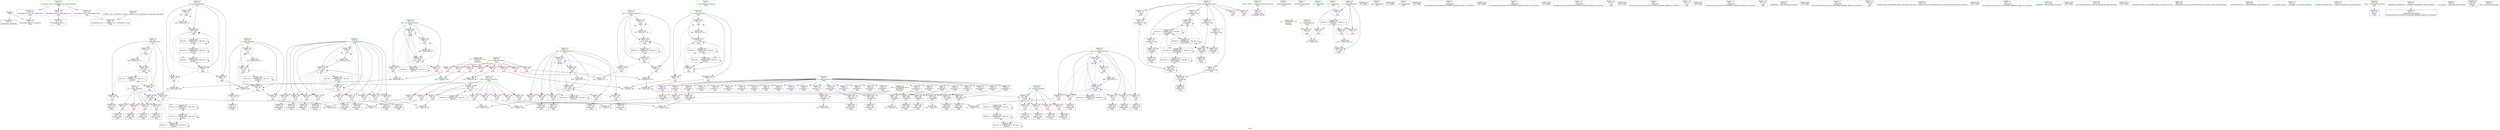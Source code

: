 digraph "SVFG" {
	label="SVFG";

	Node0x56383ea83dd0 [shape=record,color=grey,label="{NodeID: 0\nNullPtr}"];
	Node0x56383ea83dd0 -> Node0x56383ea8ac10[style=solid];
	Node0x56383ea83dd0 -> Node0x56383eab63c0[style=solid];
	Node0x56383eab53f0 [shape=record,color=red,label="{NodeID: 194\n335\<--83\n\<--sj\nmain\n}"];
	Node0x56383eab53f0 -> Node0x56383eab4480[style=solid];
	Node0x56383ea8b130 [shape=record,color=purple,label="{NodeID: 111\n350\<--8\narrayidx135\<--s\nmain\n}"];
	Node0x56383ea8b130 -> Node0x56383eab60f0[style=solid];
	Node0x56383ea896f0 [shape=record,color=green,label="{NodeID: 28\n61\<--62\nNN\<--NN_field_insensitive\nmain\n}"];
	Node0x56383ea896f0 -> Node0x56383eab8640[style=solid];
	Node0x56383ea896f0 -> Node0x56383eab8710[style=solid];
	Node0x56383ea896f0 -> Node0x56383eab87e0[style=solid];
	Node0x56383ea896f0 -> Node0x56383eab88b0[style=solid];
	Node0x56383ea896f0 -> Node0x56383eab8980[style=solid];
	Node0x56383ea896f0 -> Node0x56383eab8a50[style=solid];
	Node0x56383ea896f0 -> Node0x56383eab8b20[style=solid];
	Node0x56383ea896f0 -> Node0x56383eab8bf0[style=solid];
	Node0x56383ea896f0 -> Node0x56383eab6660[style=solid];
	Node0x56383eabc670 [shape=record,color=yellow,style=double,label="{NodeID: 388\n8V_1 = ENCHI(MR_8V_0)\npts\{60 \}\nFun[main]}"];
	Node0x56383eabc670 -> Node0x56383eab7fc0[style=dashed];
	Node0x56383eabc670 -> Node0x56383eab8090[style=dashed];
	Node0x56383eabc670 -> Node0x56383eab8160[style=dashed];
	Node0x56383eabc670 -> Node0x56383eab8230[style=dashed];
	Node0x56383eabc670 -> Node0x56383eab8300[style=dashed];
	Node0x56383eabc670 -> Node0x56383eab83d0[style=dashed];
	Node0x56383eabc670 -> Node0x56383eab84a0[style=dashed];
	Node0x56383eabc670 -> Node0x56383eab8570[style=dashed];
	Node0x56383eac3530 [shape=record,color=grey,label="{NodeID: 305\n226 = cmp(225, 91, )\n}"];
	Node0x56383eab6b40 [shape=record,color=blue,label="{NodeID: 222\n69\<--86\nj21\<--\nmain\n}"];
	Node0x56383eab6b40 -> Node0x56383eab99c0[style=dashed];
	Node0x56383eab6b40 -> Node0x56383eab9a90[style=dashed];
	Node0x56383eab6b40 -> Node0x56383eab9b60[style=dashed];
	Node0x56383eab6b40 -> Node0x56383eab9c30[style=dashed];
	Node0x56383eab6b40 -> Node0x56383eab9d00[style=dashed];
	Node0x56383eab6b40 -> Node0x56383eab9dd0[style=dashed];
	Node0x56383eab6b40 -> Node0x56383eab6b40[style=dashed];
	Node0x56383eab6b40 -> Node0x56383eab6ce0[style=dashed];
	Node0x56383eab6b40 -> Node0x56383ead1e80[style=dashed];
	Node0x56383eab8570 [shape=record,color=red,label="{NodeID: 139\n307\<--59\n\<--N\nmain\n}"];
	Node0x56383eab8570 -> Node0x56383eac2030[style=solid];
	Node0x56383eab3390 [shape=record,color=black,label="{NodeID: 56\n181\<--180\nidxprom35\<--\nmain\n}"];
	Node0x56383ead2d80 [shape=record,color=black,label="{NodeID: 333\nMR_24V_2 = PHI(MR_24V_4, MR_24V_1, )\npts\{76 \}\n}"];
	Node0x56383ead2d80 -> Node0x56383eab71c0[style=dashed];
	Node0x56383ead2d80 -> Node0x56383ead2d80[style=dashed];
	Node0x56383eab9c30 [shape=record,color=red,label="{NodeID: 167\n183\<--69\n\<--j21\nmain\n}"];
	Node0x56383eab9c30 -> Node0x56383eab3420[style=solid];
	Node0x56383eab4890 [shape=record,color=black,label="{NodeID: 84\n352\<--351\nidxprom136\<--\nmain\n}"];
	Node0x56383ea83cf0 [shape=record,color=green,label="{NodeID: 1\n7\<--1\n__dso_handle\<--dummyObj\nGlob }"];
	Node0x56383eab54c0 [shape=record,color=red,label="{NodeID: 195\n348\<--83\n\<--sj\nmain\n}"];
	Node0x56383eab54c0 -> Node0x56383eab47c0[style=solid];
	Node0x56383ea8b200 [shape=record,color=purple,label="{NodeID: 112\n147\<--10\n\<--flag\nmain\n}"];
	Node0x56383ea897c0 [shape=record,color=green,label="{NodeID: 29\n63\<--64\ni\<--i_field_insensitive\nmain\n}"];
	Node0x56383ea897c0 -> Node0x56383eab8cc0[style=solid];
	Node0x56383ea897c0 -> Node0x56383eab8d90[style=solid];
	Node0x56383ea897c0 -> Node0x56383eab8e60[style=solid];
	Node0x56383ea897c0 -> Node0x56383eab6730[style=solid];
	Node0x56383ea897c0 -> Node0x56383eab69a0[style=solid];
	Node0x56383eac36b0 [shape=record,color=grey,label="{NodeID: 306\n217 = cmp(215, 216, )\n}"];
	Node0x56383eab6c10 [shape=record,color=blue,label="{NodeID: 223\n201\<--203\narrayidx48\<--\nmain\n}"];
	Node0x56383eab6c10 -> Node0x56383eab5800[style=dashed];
	Node0x56383eab6c10 -> Node0x56383eab6c10[style=dashed];
	Node0x56383eab6c10 -> Node0x56383ead4680[style=dashed];
	Node0x56383eab6c10 -> Node0x56383eae0d80[style=dashed];
	Node0x56383eab8640 [shape=record,color=red,label="{NodeID: 140\n105\<--61\n\<--NN\nmain\n}"];
	Node0x56383eab8640 -> Node0x56383eac3e30[style=solid];
	Node0x56383eab3420 [shape=record,color=black,label="{NodeID: 57\n184\<--183\nidxprom37\<--\nmain\n}"];
	Node0x56383ead3280 [shape=record,color=black,label="{NodeID: 334\nMR_26V_2 = PHI(MR_26V_4, MR_26V_1, )\npts\{78 \}\n}"];
	Node0x56383ead3280 -> Node0x56383ead3280[style=dashed];
	Node0x56383ead3280 -> Node0x56383eae1c80[style=dashed];
	Node0x56383eab9d00 [shape=record,color=red,label="{NodeID: 168\n196\<--69\n\<--j21\nmain\n}"];
	Node0x56383eab9d00 -> Node0x56383eab3660[style=solid];
	Node0x56383eab4960 [shape=record,color=purple,label="{NodeID: 85\n34\<--4\n\<--_ZStL8__ioinit\n__cxx_global_var_init\n}"];
	Node0x56383ea88430 [shape=record,color=green,label="{NodeID: 2\n13\<--1\n_ZSt3cin\<--dummyObj\nGlob }"];
	Node0x56383eab5590 [shape=record,color=red,label="{NodeID: 196\n166\<--165\n\<--arrayidx28\nmain\n}"];
	Node0x56383eab5590 -> Node0x56383eac45b0[style=solid];
	Node0x56383ea8b2d0 [shape=record,color=purple,label="{NodeID: 113\n188\<--10\narrayidx40\<--flag\nmain\n}"];
	Node0x56383ea8b2d0 -> Node0x56383eab5800[style=solid];
	Node0x56383ea89e40 [shape=record,color=green,label="{NodeID: 30\n65\<--66\nj\<--j_field_insensitive\nmain\n}"];
	Node0x56383ea89e40 -> Node0x56383eab8f30[style=solid];
	Node0x56383ea89e40 -> Node0x56383eab9000[style=solid];
	Node0x56383ea89e40 -> Node0x56383eab90d0[style=solid];
	Node0x56383ea89e40 -> Node0x56383eab6800[style=solid];
	Node0x56383ea89e40 -> Node0x56383eab68d0[style=solid];
	Node0x56383eac3830 [shape=record,color=grey,label="{NodeID: 307\n145 = cmp(143, 144, )\n}"];
	Node0x56383eab6ce0 [shape=record,color=blue,label="{NodeID: 224\n69\<--208\nj21\<--inc51\nmain\n}"];
	Node0x56383eab6ce0 -> Node0x56383eab99c0[style=dashed];
	Node0x56383eab6ce0 -> Node0x56383eab9a90[style=dashed];
	Node0x56383eab6ce0 -> Node0x56383eab9b60[style=dashed];
	Node0x56383eab6ce0 -> Node0x56383eab9c30[style=dashed];
	Node0x56383eab6ce0 -> Node0x56383eab9d00[style=dashed];
	Node0x56383eab6ce0 -> Node0x56383eab9dd0[style=dashed];
	Node0x56383eab6ce0 -> Node0x56383eab6b40[style=dashed];
	Node0x56383eab6ce0 -> Node0x56383eab6ce0[style=dashed];
	Node0x56383eab6ce0 -> Node0x56383ead1e80[style=dashed];
	Node0x56383eab8710 [shape=record,color=red,label="{NodeID: 141\n111\<--61\n\<--NN\nmain\n}"];
	Node0x56383eab8710 -> Node0x56383eac4130[style=solid];
	Node0x56383eab34b0 [shape=record,color=black,label="{NodeID: 58\n187\<--186\nidxprom39\<--\nmain\n}"];
	Node0x56383ead3780 [shape=record,color=black,label="{NodeID: 335\nMR_28V_2 = PHI(MR_28V_4, MR_28V_1, )\npts\{80 \}\n}"];
	Node0x56383ead3780 -> Node0x56383ead3780[style=dashed];
	Node0x56383ead3780 -> Node0x56383eae2180[style=dashed];
	Node0x56383eab9dd0 [shape=record,color=red,label="{NodeID: 169\n207\<--69\n\<--j21\nmain\n}"];
	Node0x56383eab9dd0 -> Node0x56383eac2630[style=solid];
	Node0x56383eab4a30 [shape=record,color=purple,label="{NodeID: 86\n116\<--8\narrayidx\<--s\nmain\n}"];
	Node0x56383ea889e0 [shape=record,color=green,label="{NodeID: 3\n14\<--1\n_ZSt4cout\<--dummyObj\nGlob }"];
	Node0x56383eab5660 [shape=record,color=red,label="{NodeID: 197\n175\<--174\n\<--arrayidx33\nmain\n}"];
	Node0x56383eab5660 -> Node0x56383eac4730[style=solid];
	Node0x56383ea8b3a0 [shape=record,color=purple,label="{NodeID: 114\n201\<--10\narrayidx48\<--flag\nmain\n}"];
	Node0x56383ea8b3a0 -> Node0x56383eab6c10[style=solid];
	Node0x56383ea89f10 [shape=record,color=green,label="{NodeID: 31\n67\<--68\ni17\<--i17_field_insensitive\nmain\n}"];
	Node0x56383ea89f10 -> Node0x56383eab91a0[style=solid];
	Node0x56383ea89f10 -> Node0x56383eab9270[style=solid];
	Node0x56383ea89f10 -> Node0x56383eab9340[style=solid];
	Node0x56383ea89f10 -> Node0x56383eab9410[style=solid];
	Node0x56383ea89f10 -> Node0x56383eab94e0[style=solid];
	Node0x56383ea89f10 -> Node0x56383eab95b0[style=solid];
	Node0x56383ea89f10 -> Node0x56383eab9680[style=solid];
	Node0x56383ea89f10 -> Node0x56383eab9750[style=solid];
	Node0x56383ea89f10 -> Node0x56383eab9820[style=solid];
	Node0x56383ea89f10 -> Node0x56383eab98f0[style=solid];
	Node0x56383ea89f10 -> Node0x56383eab6a70[style=solid];
	Node0x56383ea89f10 -> Node0x56383eab7020[style=solid];
	Node0x56383eac39b0 [shape=record,color=grey,label="{NodeID: 308\n298 = cmp(296, 297, )\n}"];
	Node0x56383eab6db0 [shape=record,color=blue,label="{NodeID: 225\n71\<--86\nj53\<--\nmain\n}"];
	Node0x56383eab6db0 -> Node0x56383eab9ea0[style=dashed];
	Node0x56383eab6db0 -> Node0x56383eab9f70[style=dashed];
	Node0x56383eab6db0 -> Node0x56383eaba040[style=dashed];
	Node0x56383eab6db0 -> Node0x56383eaba110[style=dashed];
	Node0x56383eab6db0 -> Node0x56383eaba1e0[style=dashed];
	Node0x56383eab6db0 -> Node0x56383eaba2b0[style=dashed];
	Node0x56383eab6db0 -> Node0x56383eab6db0[style=dashed];
	Node0x56383eab6db0 -> Node0x56383eab6f50[style=dashed];
	Node0x56383eab6db0 -> Node0x56383ead2380[style=dashed];
	Node0x56383eab87e0 [shape=record,color=red,label="{NodeID: 142\n144\<--61\n\<--NN\nmain\n}"];
	Node0x56383eab87e0 -> Node0x56383eac3830[style=solid];
	Node0x56383eab3540 [shape=record,color=black,label="{NodeID: 59\n190\<--189\ntobool\<--\nmain\n}"];
	Node0x56383ead3c80 [shape=record,color=black,label="{NodeID: 336\nMR_30V_2 = PHI(MR_30V_4, MR_30V_1, )\npts\{82 \}\n}"];
	Node0x56383ead3c80 -> Node0x56383ead3c80[style=dashed];
	Node0x56383ead3c80 -> Node0x56383eae2680[style=dashed];
	Node0x56383eab9ea0 [shape=record,color=red,label="{NodeID: 170\n215\<--71\n\<--j53\nmain\n}"];
	Node0x56383eab9ea0 -> Node0x56383eac36b0[style=solid];
	Node0x56383eab4b00 [shape=record,color=purple,label="{NodeID: 87\n119\<--8\narrayidx9\<--s\nmain\n}"];
	Node0x56383ea88740 [shape=record,color=green,label="{NodeID: 4\n15\<--1\n.str\<--dummyObj\nGlob }"];
	Node0x56383eab5730 [shape=record,color=red,label="{NodeID: 198\n186\<--185\n\<--arrayidx38\nmain\n}"];
	Node0x56383eab5730 -> Node0x56383eab34b0[style=solid];
	Node0x56383eab7270 [shape=record,color=purple,label="{NodeID: 115\n211\<--10\n\<--flag\nmain\n}"];
	Node0x56383ea89fe0 [shape=record,color=green,label="{NodeID: 32\n69\<--70\nj21\<--j21_field_insensitive\nmain\n}"];
	Node0x56383ea89fe0 -> Node0x56383eab99c0[style=solid];
	Node0x56383ea89fe0 -> Node0x56383eab9a90[style=solid];
	Node0x56383ea89fe0 -> Node0x56383eab9b60[style=solid];
	Node0x56383ea89fe0 -> Node0x56383eab9c30[style=solid];
	Node0x56383ea89fe0 -> Node0x56383eab9d00[style=solid];
	Node0x56383ea89fe0 -> Node0x56383eab9dd0[style=solid];
	Node0x56383ea89fe0 -> Node0x56383eab6b40[style=solid];
	Node0x56383ea89fe0 -> Node0x56383eab6ce0[style=solid];
	Node0x56383eac3b30 [shape=record,color=grey,label="{NodeID: 309\n236 = cmp(234, 235, )\n}"];
	Node0x56383eab6e80 [shape=record,color=blue,label="{NodeID: 226\n260\<--203\narrayidx84\<--\nmain\n}"];
	Node0x56383eab6e80 -> Node0x56383eae0d80[style=dashed];
	Node0x56383eab88b0 [shape=record,color=red,label="{NodeID: 143\n157\<--61\n\<--NN\nmain\n}"];
	Node0x56383eab88b0 -> Node0x56383eac4a30[style=solid];
	Node0x56383eab35d0 [shape=record,color=black,label="{NodeID: 60\n194\<--193\nidxprom43\<--\nmain\n}"];
	Node0x56383ead4180 [shape=record,color=black,label="{NodeID: 337\nMR_32V_2 = PHI(MR_32V_4, MR_32V_1, )\npts\{84 \}\n}"];
	Node0x56383ead4180 -> Node0x56383ead4180[style=dashed];
	Node0x56383ead4180 -> Node0x56383eae2b80[style=dashed];
	Node0x56383eab9f70 [shape=record,color=red,label="{NodeID: 171\n219\<--71\n\<--j53\nmain\n}"];
	Node0x56383eab9f70 -> Node0x56383eab3780[style=solid];
	Node0x56383eab4bd0 [shape=record,color=purple,label="{NodeID: 88\n162\<--8\narrayidx26\<--s\nmain\n}"];
	Node0x56383ea887d0 [shape=record,color=green,label="{NodeID: 5\n17\<--1\n.str.1\<--dummyObj\nGlob }"];
	Node0x56383eab5800 [shape=record,color=red,label="{NodeID: 199\n189\<--188\n\<--arrayidx40\nmain\n}"];
	Node0x56383eab5800 -> Node0x56383eab3540[style=solid];
	Node0x56383eab7300 [shape=record,color=purple,label="{NodeID: 116\n247\<--10\narrayidx75\<--flag\nmain\n}"];
	Node0x56383eab7300 -> Node0x56383eab5c10[style=solid];
	Node0x56383ea8a0b0 [shape=record,color=green,label="{NodeID: 33\n71\<--72\nj53\<--j53_field_insensitive\nmain\n}"];
	Node0x56383ea8a0b0 -> Node0x56383eab9ea0[style=solid];
	Node0x56383ea8a0b0 -> Node0x56383eab9f70[style=solid];
	Node0x56383ea8a0b0 -> Node0x56383eaba040[style=solid];
	Node0x56383ea8a0b0 -> Node0x56383eaba110[style=solid];
	Node0x56383ea8a0b0 -> Node0x56383eaba1e0[style=solid];
	Node0x56383ea8a0b0 -> Node0x56383eaba2b0[style=solid];
	Node0x56383ea8a0b0 -> Node0x56383eab6db0[style=solid];
	Node0x56383ea8a0b0 -> Node0x56383eab6f50[style=solid];
	Node0x56383eac3cb0 [shape=record,color=grey,label="{NodeID: 310\n95 = cmp(93, 94, )\n}"];
	Node0x56383eab6f50 [shape=record,color=blue,label="{NodeID: 227\n71\<--266\nj53\<--inc88\nmain\n}"];
	Node0x56383eab6f50 -> Node0x56383eab9ea0[style=dashed];
	Node0x56383eab6f50 -> Node0x56383eab9f70[style=dashed];
	Node0x56383eab6f50 -> Node0x56383eaba040[style=dashed];
	Node0x56383eab6f50 -> Node0x56383eaba110[style=dashed];
	Node0x56383eab6f50 -> Node0x56383eaba1e0[style=dashed];
	Node0x56383eab6f50 -> Node0x56383eaba2b0[style=dashed];
	Node0x56383eab6f50 -> Node0x56383eab6db0[style=dashed];
	Node0x56383eab6f50 -> Node0x56383eab6f50[style=dashed];
	Node0x56383eab6f50 -> Node0x56383ead2380[style=dashed];
	Node0x56383eab8980 [shape=record,color=red,label="{NodeID: 144\n176\<--61\n\<--NN\nmain\n}"];
	Node0x56383eab8980 -> Node0x56383eac4730[style=solid];
	Node0x56383eab3660 [shape=record,color=black,label="{NodeID: 61\n197\<--196\nidxprom45\<--\nmain\n}"];
	Node0x56383eafb510 [shape=record,color=black,label="{NodeID: 421\n87 = PHI()\n}"];
	Node0x56383ead4680 [shape=record,color=black,label="{NodeID: 338\nMR_36V_2 = PHI(MR_36V_9, MR_36V_1, )\npts\{120000 \}\n}"];
	Node0x56383ead4680 -> Node0x56383eab5800[style=dashed];
	Node0x56383ead4680 -> Node0x56383eab6c10[style=dashed];
	Node0x56383ead4680 -> Node0x56383ead4680[style=dashed];
	Node0x56383ead4680 -> Node0x56383eae0d80[style=dashed];
	Node0x56383ead4680 -> Node0x56383eabb490[style=dashed];
	Node0x56383eaba040 [shape=record,color=red,label="{NodeID: 172\n228\<--71\n\<--j53\nmain\n}"];
	Node0x56383eaba040 -> Node0x56383eab3920[style=solid];
	Node0x56383eab4ca0 [shape=record,color=purple,label="{NodeID: 89\n165\<--8\narrayidx28\<--s\nmain\n}"];
	Node0x56383eab4ca0 -> Node0x56383eab5590[style=solid];
	Node0x56383ea88860 [shape=record,color=green,label="{NodeID: 6\n19\<--1\n.str.2\<--dummyObj\nGlob }"];
	Node0x56383eab58d0 [shape=record,color=red,label="{NodeID: 200\n199\<--198\n\<--arrayidx46\nmain\n}"];
	Node0x56383eab58d0 -> Node0x56383eab36f0[style=solid];
	Node0x56383eab7390 [shape=record,color=purple,label="{NodeID: 117\n260\<--10\narrayidx84\<--flag\nmain\n}"];
	Node0x56383eab7390 -> Node0x56383eab6e80[style=solid];
	Node0x56383ea8a180 [shape=record,color=green,label="{NodeID: 34\n73\<--74\ni93\<--i93_field_insensitive\nmain\n}"];
	Node0x56383ea8a180 -> Node0x56383eaba380[style=solid];
	Node0x56383ea8a180 -> Node0x56383eaba450[style=solid];
	Node0x56383ea8a180 -> Node0x56383eaba520[style=solid];
	Node0x56383ea8a180 -> Node0x56383eab70f0[style=solid];
	Node0x56383ea8a180 -> Node0x56383eabf760[style=solid];
	Node0x56383eac3e30 [shape=record,color=grey,label="{NodeID: 311\n106 = cmp(104, 105, )\n}"];
	Node0x56383eab7020 [shape=record,color=blue,label="{NodeID: 228\n67\<--271\ni17\<--inc91\nmain\n}"];
	Node0x56383eab7020 -> Node0x56383eab91a0[style=dashed];
	Node0x56383eab7020 -> Node0x56383eab9270[style=dashed];
	Node0x56383eab7020 -> Node0x56383eab9340[style=dashed];
	Node0x56383eab7020 -> Node0x56383eab9410[style=dashed];
	Node0x56383eab7020 -> Node0x56383eab94e0[style=dashed];
	Node0x56383eab7020 -> Node0x56383eab95b0[style=dashed];
	Node0x56383eab7020 -> Node0x56383eab9680[style=dashed];
	Node0x56383eab7020 -> Node0x56383eab9750[style=dashed];
	Node0x56383eab7020 -> Node0x56383eab9820[style=dashed];
	Node0x56383eab7020 -> Node0x56383eab98f0[style=dashed];
	Node0x56383eab7020 -> Node0x56383eab7020[style=dashed];
	Node0x56383eab7020 -> Node0x56383ead1980[style=dashed];
	Node0x56383eab8a50 [shape=record,color=red,label="{NodeID: 145\n216\<--61\n\<--NN\nmain\n}"];
	Node0x56383eab8a50 -> Node0x56383eac36b0[style=solid];
	Node0x56383eab36f0 [shape=record,color=black,label="{NodeID: 62\n200\<--199\nidxprom47\<--\nmain\n}"];
	Node0x56383eafc670 [shape=record,color=black,label="{NodeID: 422\n97 = PHI()\n}"];
	Node0x56383eaba110 [shape=record,color=red,label="{NodeID: 173\n239\<--71\n\<--j53\nmain\n}"];
	Node0x56383eaba110 -> Node0x56383eab3ac0[style=solid];
	Node0x56383eab4d70 [shape=record,color=purple,label="{NodeID: 90\n171\<--8\narrayidx31\<--s\nmain\n}"];
	Node0x56383ea888f0 [shape=record,color=green,label="{NodeID: 7\n21\<--1\n.str.3\<--dummyObj\nGlob }"];
	Node0x56383eab59a0 [shape=record,color=red,label="{NodeID: 201\n225\<--224\n\<--arrayidx60\nmain\n}"];
	Node0x56383eab59a0 -> Node0x56383eac3530[style=solid];
	Node0x56383eab7460 [shape=record,color=purple,label="{NodeID: 118\n286\<--10\n\<--flag\nmain\n}"];
	Node0x56383ea8a250 [shape=record,color=green,label="{NodeID: 35\n75\<--76\nj97\<--j97_field_insensitive\nmain\n}"];
	Node0x56383ea8a250 -> Node0x56383eaba5f0[style=solid];
	Node0x56383ea8a250 -> Node0x56383eaba6c0[style=solid];
	Node0x56383ea8a250 -> Node0x56383eaba790[style=solid];
	Node0x56383ea8a250 -> Node0x56383eab71c0[style=solid];
	Node0x56383ea8a250 -> Node0x56383eabf690[style=solid];
	Node0x56383eac3fb0 [shape=record,color=grey,label="{NodeID: 312\n319 = cmp(318, 91, )\n}"];
	Node0x56383eab70f0 [shape=record,color=blue,label="{NodeID: 229\n73\<--86\ni93\<--\nmain\n}"];
	Node0x56383eab70f0 -> Node0x56383eaba380[style=dashed];
	Node0x56383eab70f0 -> Node0x56383eaba450[style=dashed];
	Node0x56383eab70f0 -> Node0x56383eaba520[style=dashed];
	Node0x56383eab70f0 -> Node0x56383eabf760[style=dashed];
	Node0x56383eab70f0 -> Node0x56383ead2880[style=dashed];
	Node0x56383eab8b20 [shape=record,color=red,label="{NodeID: 146\n235\<--61\n\<--NN\nmain\n}"];
	Node0x56383eab8b20 -> Node0x56383eac3b30[style=solid];
	Node0x56383eab3780 [shape=record,color=black,label="{NodeID: 63\n220\<--219\nidxprom57\<--\nmain\n}"];
	Node0x56383eafc770 [shape=record,color=black,label="{NodeID: 423\n35 = PHI()\n}"];
	Node0x56383eaba1e0 [shape=record,color=red,label="{NodeID: 174\n252\<--71\n\<--j53\nmain\n}"];
	Node0x56383eaba1e0 -> Node0x56383eab3e00[style=solid];
	Node0x56383eab4e40 [shape=record,color=purple,label="{NodeID: 91\n174\<--8\narrayidx33\<--s\nmain\n}"];
	Node0x56383eab4e40 -> Node0x56383eab5660[style=solid];
	Node0x56383ea87b60 [shape=record,color=green,label="{NodeID: 8\n24\<--1\n\<--dummyObj\nCan only get source location for instruction, argument, global var or function.}"];
	Node0x56383eab5a70 [shape=record,color=red,label="{NodeID: 202\n234\<--233\n\<--arrayidx66\nmain\n}"];
	Node0x56383eab5a70 -> Node0x56383eac3b30[style=solid];
	Node0x56383eab7530 [shape=record,color=purple,label="{NodeID: 119\n340\<--10\narrayidx128\<--flag\nmain\n}"];
	Node0x56383eab7530 -> Node0x56383eab6020[style=solid];
	Node0x56383ea8a320 [shape=record,color=green,label="{NodeID: 36\n77\<--78\nii\<--ii_field_insensitive\nmain\n}"];
	Node0x56383ea8a320 -> Node0x56383eaba860[style=solid];
	Node0x56383ea8a320 -> Node0x56383eaba930[style=solid];
	Node0x56383ea8a320 -> Node0x56383eabaa00[style=solid];
	Node0x56383ea8a320 -> Node0x56383eabf0e0[style=solid];
	Node0x56383ea8a320 -> Node0x56383eabf5c0[style=solid];
	Node0x56383eac4130 [shape=record,color=grey,label="{NodeID: 313\n112 = cmp(110, 111, )\n}"];
	Node0x56383eab71c0 [shape=record,color=blue,label="{NodeID: 230\n75\<--86\nj97\<--\nmain\n}"];
	Node0x56383eab71c0 -> Node0x56383eaba5f0[style=dashed];
	Node0x56383eab71c0 -> Node0x56383eaba6c0[style=dashed];
	Node0x56383eab71c0 -> Node0x56383eaba790[style=dashed];
	Node0x56383eab71c0 -> Node0x56383eab71c0[style=dashed];
	Node0x56383eab71c0 -> Node0x56383eabf690[style=dashed];
	Node0x56383eab71c0 -> Node0x56383ead2d80[style=dashed];
	Node0x56383eab8bf0 [shape=record,color=red,label="{NodeID: 147\n328\<--61\n\<--NN\nmain\n}"];
	Node0x56383eab8bf0 -> Node0x56383eac42b0[style=solid];
	Node0x56383eab3850 [shape=record,color=black,label="{NodeID: 64\n223\<--222\nidxprom59\<--\nmain\n}"];
	Node0x56383eafc870 [shape=record,color=black,label="{NodeID: 424\n120 = PHI()\n}"];
	Node0x56383eaba2b0 [shape=record,color=red,label="{NodeID: 175\n265\<--71\n\<--j53\nmain\n}"];
	Node0x56383eaba2b0 -> Node0x56383eac2db0[style=solid];
	Node0x56383eab4f10 [shape=record,color=purple,label="{NodeID: 92\n182\<--8\narrayidx36\<--s\nmain\n}"];
	Node0x56383ea87c30 [shape=record,color=green,label="{NodeID: 9\n86\<--1\n\<--dummyObj\nCan only get source location for instruction, argument, global var or function.}"];
	Node0x56383eab5b40 [shape=record,color=red,label="{NodeID: 203\n245\<--244\n\<--arrayidx73\nmain\n}"];
	Node0x56383eab5b40 -> Node0x56383eab3c60[style=solid];
	Node0x56383eab7600 [shape=record,color=purple,label="{NodeID: 120\n353\<--10\narrayidx137\<--flag\nmain\n}"];
	Node0x56383eab7600 -> Node0x56383eabf420[style=solid];
	Node0x56383ea8a3f0 [shape=record,color=green,label="{NodeID: 37\n79\<--80\njj\<--jj_field_insensitive\nmain\n}"];
	Node0x56383ea8a3f0 -> Node0x56383eabaad0[style=solid];
	Node0x56383ea8a3f0 -> Node0x56383eababa0[style=solid];
	Node0x56383ea8a3f0 -> Node0x56383eabac70[style=solid];
	Node0x56383ea8a3f0 -> Node0x56383eabf1b0[style=solid];
	Node0x56383ea8a3f0 -> Node0x56383eabf4f0[style=solid];
	Node0x56383eac42b0 [shape=record,color=grey,label="{NodeID: 314\n329 = cmp(327, 328, )\n}"];
	Node0x56383eabf0e0 [shape=record,color=blue,label="{NodeID: 231\n77\<--86\nii\<--\nmain\n}"];
	Node0x56383eabf0e0 -> Node0x56383eaba860[style=dashed];
	Node0x56383eabf0e0 -> Node0x56383eaba930[style=dashed];
	Node0x56383eabf0e0 -> Node0x56383eabaa00[style=dashed];
	Node0x56383eabf0e0 -> Node0x56383eabf0e0[style=dashed];
	Node0x56383eabf0e0 -> Node0x56383eabf5c0[style=dashed];
	Node0x56383eabf0e0 -> Node0x56383ead3280[style=dashed];
	Node0x56383eabf0e0 -> Node0x56383eae1c80[style=dashed];
	Node0x56383eab8cc0 [shape=record,color=red,label="{NodeID: 148\n104\<--63\n\<--i\nmain\n}"];
	Node0x56383eab8cc0 -> Node0x56383eac3e30[style=solid];
	Node0x56383eab3920 [shape=record,color=black,label="{NodeID: 65\n229\<--228\nidxprom63\<--\nmain\n}"];
	Node0x56383eafc970 [shape=record,color=black,label="{NodeID: 425\n132 = PHI()\n}"];
	Node0x56383eaba380 [shape=record,color=red,label="{NodeID: 176\n276\<--73\n\<--i93\nmain\n}"];
	Node0x56383eaba380 -> Node0x56383eac4430[style=solid];
	Node0x56383eab4fe0 [shape=record,color=purple,label="{NodeID: 93\n185\<--8\narrayidx38\<--s\nmain\n}"];
	Node0x56383eab4fe0 -> Node0x56383eab5730[style=solid];
	Node0x56383ea87d00 [shape=record,color=green,label="{NodeID: 10\n91\<--1\n\<--dummyObj\nCan only get source location for instruction, argument, global var or function.}"];
	Node0x56383eab5c10 [shape=record,color=red,label="{NodeID: 204\n248\<--247\n\<--arrayidx75\nmain\n}"];
	Node0x56383eab5c10 -> Node0x56383eab3d30[style=solid];
	Node0x56383eab76d0 [shape=record,color=purple,label="{NodeID: 121\n131\<--15\n\<--.str\nmain\n}"];
	Node0x56383ea8a4c0 [shape=record,color=green,label="{NodeID: 38\n81\<--82\nsi\<--si_field_insensitive\nmain\n}"];
	Node0x56383ea8a4c0 -> Node0x56383eabad40[style=solid];
	Node0x56383ea8a4c0 -> Node0x56383eabae10[style=solid];
	Node0x56383ea8a4c0 -> Node0x56383eabaee0[style=solid];
	Node0x56383ea8a4c0 -> Node0x56383eabafb0[style=solid];
	Node0x56383ea8a4c0 -> Node0x56383eabf280[style=solid];
	Node0x56383eac4430 [shape=record,color=grey,label="{NodeID: 315\n278 = cmp(276, 277, )\n}"];
	Node0x56383eabf1b0 [shape=record,color=blue,label="{NodeID: 232\n79\<--86\njj\<--\nmain\n}"];
	Node0x56383eabf1b0 -> Node0x56383eabaad0[style=dashed];
	Node0x56383eabf1b0 -> Node0x56383eababa0[style=dashed];
	Node0x56383eabf1b0 -> Node0x56383eabac70[style=dashed];
	Node0x56383eabf1b0 -> Node0x56383eabf4f0[style=dashed];
	Node0x56383eabf1b0 -> Node0x56383eacf180[style=dashed];
	Node0x56383eabf1b0 -> Node0x56383ead3780[style=dashed];
	Node0x56383eab8d90 [shape=record,color=red,label="{NodeID: 149\n114\<--63\n\<--i\nmain\n}"];
	Node0x56383eab8d90 -> Node0x56383ea8b6c0[style=solid];
	Node0x56383eab39f0 [shape=record,color=black,label="{NodeID: 66\n232\<--231\nidxprom65\<--\nmain\n}"];
	Node0x56383eafcad0 [shape=record,color=black,label="{NodeID: 426\n136 = PHI()\n}"];
	Node0x56383eaba450 [shape=record,color=red,label="{NodeID: 177\n300\<--73\n\<--i93\nmain\n}"];
	Node0x56383eaba450 -> Node0x56383eac27b0[style=solid];
	Node0x56383eab50b0 [shape=record,color=purple,label="{NodeID: 94\n195\<--8\narrayidx44\<--s\nmain\n}"];
	Node0x56383ea87dd0 [shape=record,color=green,label="{NodeID: 11\n149\<--1\n\<--dummyObj\nCan only get source location for instruction, argument, global var or function.}"];
	Node0x56383eab5ce0 [shape=record,color=red,label="{NodeID: 205\n258\<--257\n\<--arrayidx82\nmain\n}"];
	Node0x56383eab5ce0 -> Node0x56383eab3fa0[style=solid];
	Node0x56383eab77a0 [shape=record,color=purple,label="{NodeID: 122\n139\<--17\n\<--.str.1\nmain\n}"];
	Node0x56383ea8a590 [shape=record,color=green,label="{NodeID: 39\n83\<--84\nsj\<--sj_field_insensitive\nmain\n}"];
	Node0x56383ea8a590 -> Node0x56383eab5250[style=solid];
	Node0x56383ea8a590 -> Node0x56383eab5320[style=solid];
	Node0x56383ea8a590 -> Node0x56383eab53f0[style=solid];
	Node0x56383ea8a590 -> Node0x56383eab54c0[style=solid];
	Node0x56383ea8a590 -> Node0x56383eabf350[style=solid];
	Node0x56383eac45b0 [shape=record,color=grey,label="{NodeID: 316\n167 = cmp(166, 91, )\n}"];
	Node0x56383eabf280 [shape=record,color=blue,label="{NodeID: 233\n81\<--304\nsi\<--add\nmain\n}"];
	Node0x56383eabf280 -> Node0x56383eabad40[style=dashed];
	Node0x56383eabf280 -> Node0x56383eabae10[style=dashed];
	Node0x56383eabf280 -> Node0x56383eabaee0[style=dashed];
	Node0x56383eabf280 -> Node0x56383eabafb0[style=dashed];
	Node0x56383eabf280 -> Node0x56383eabf280[style=dashed];
	Node0x56383eabf280 -> Node0x56383eacf680[style=dashed];
	Node0x56383eabf280 -> Node0x56383ead3c80[style=dashed];
	Node0x56383eab8e60 [shape=record,color=red,label="{NodeID: 150\n127\<--63\n\<--i\nmain\n}"];
	Node0x56383eab8e60 -> Node0x56383eac2ab0[style=solid];
	Node0x56383eab3ac0 [shape=record,color=black,label="{NodeID: 67\n240\<--239\nidxprom70\<--\nmain\n}"];
	Node0x56383eafcbd0 [shape=record,color=black,label="{NodeID: 427\n140 = PHI()\n}"];
	Node0x56383eaba520 [shape=record,color=red,label="{NodeID: 178\n373\<--73\n\<--i93\nmain\n}"];
	Node0x56383eaba520 -> Node0x56383eac2f30[style=solid];
	Node0x56383eab5180 [shape=record,color=purple,label="{NodeID: 95\n198\<--8\narrayidx46\<--s\nmain\n}"];
	Node0x56383eab5180 -> Node0x56383eab58d0[style=solid];
	Node0x56383ea87ea0 [shape=record,color=green,label="{NodeID: 12\n150\<--1\n\<--dummyObj\nCan only get source location for instruction, argument, global var or function.}"];
	Node0x56383eac1d30 [shape=record,color=grey,label="{NodeID: 289\n364 = Binary(363, 91, )\n}"];
	Node0x56383eac1d30 -> Node0x56383eabf5c0[style=solid];
	Node0x56383eab5db0 [shape=record,color=red,label="{NodeID: 206\n318\<--317\n\<--arrayidx113\nmain\n}"];
	Node0x56383eab5db0 -> Node0x56383eac3fb0[style=solid];
	Node0x56383eab7870 [shape=record,color=purple,label="{NodeID: 123\n377\<--19\n\<--.str.2\nmain\n}"];
	Node0x56383ea8a660 [shape=record,color=green,label="{NodeID: 40\n88\<--89\n_ZNSirsERi\<--_ZNSirsERi_field_insensitive\n}"];
	Node0x56383eac4730 [shape=record,color=grey,label="{NodeID: 317\n177 = cmp(175, 176, )\n}"];
	Node0x56383eabf350 [shape=record,color=blue,label="{NodeID: 234\n83\<--310\nsj\<--add109\nmain\n}"];
	Node0x56383eabf350 -> Node0x56383eab5250[style=dashed];
	Node0x56383eabf350 -> Node0x56383eab5320[style=dashed];
	Node0x56383eabf350 -> Node0x56383eab53f0[style=dashed];
	Node0x56383eabf350 -> Node0x56383eab54c0[style=dashed];
	Node0x56383eabf350 -> Node0x56383eabf350[style=dashed];
	Node0x56383eabf350 -> Node0x56383eacfb80[style=dashed];
	Node0x56383eabf350 -> Node0x56383ead4180[style=dashed];
	Node0x56383eab8f30 [shape=record,color=red,label="{NodeID: 151\n110\<--65\n\<--j\nmain\n}"];
	Node0x56383eab8f30 -> Node0x56383eac4130[style=solid];
	Node0x56383eab3b90 [shape=record,color=black,label="{NodeID: 68\n243\<--242\nidxprom72\<--\nmain\n}"];
	Node0x56383eafcca0 [shape=record,color=black,label="{NodeID: 428\n378 = PHI()\n}"];
	Node0x56383eaba5f0 [shape=record,color=red,label="{NodeID: 179\n282\<--75\n\<--j97\nmain\n}"];
	Node0x56383eaba5f0 -> Node0x56383eac48b0[style=solid];
	Node0x56383eab2b80 [shape=record,color=purple,label="{NodeID: 96\n221\<--8\narrayidx58\<--s\nmain\n}"];
	Node0x56383ea87f70 [shape=record,color=green,label="{NodeID: 13\n151\<--1\n\<--dummyObj\nCan only get source location for instruction, argument, global var or function.}"];
	Node0x56383eac1eb0 [shape=record,color=grey,label="{NodeID: 290\n359 = Binary(358, 91, )\n}"];
	Node0x56383eac1eb0 -> Node0x56383eabf4f0[style=solid];
	Node0x56383eab5e80 [shape=record,color=red,label="{NodeID: 207\n327\<--326\n\<--arrayidx119\nmain\n}"];
	Node0x56383eab5e80 -> Node0x56383eac42b0[style=solid];
	Node0x56383eab7940 [shape=record,color=purple,label="{NodeID: 124\n385\<--21\n\<--.str.3\nmain\n}"];
	Node0x56383ea8a730 [shape=record,color=green,label="{NodeID: 41\n133\<--134\n_ZStlsISt11char_traitsIcEERSt13basic_ostreamIcT_ES5_PKc\<--_ZStlsISt11char_traitsIcEERSt13basic_ostreamIcT_ES5_PKc_field_insensitive\n}"];
	Node0x56383eabc9c0 [shape=record,color=yellow,style=double,label="{NodeID: 401\n34V_1 = ENCHI(MR_34V_0)\npts\{90000 \}\nFun[main]}"];
	Node0x56383eabc9c0 -> Node0x56383eab5590[style=dashed];
	Node0x56383eabc9c0 -> Node0x56383eab5660[style=dashed];
	Node0x56383eabc9c0 -> Node0x56383eab5730[style=dashed];
	Node0x56383eabc9c0 -> Node0x56383eab58d0[style=dashed];
	Node0x56383eabc9c0 -> Node0x56383eab59a0[style=dashed];
	Node0x56383eabc9c0 -> Node0x56383eab5a70[style=dashed];
	Node0x56383eabc9c0 -> Node0x56383eab5b40[style=dashed];
	Node0x56383eabc9c0 -> Node0x56383eab5ce0[style=dashed];
	Node0x56383eabc9c0 -> Node0x56383eab5db0[style=dashed];
	Node0x56383eabc9c0 -> Node0x56383eab5e80[style=dashed];
	Node0x56383eabc9c0 -> Node0x56383eab5f50[style=dashed];
	Node0x56383eabc9c0 -> Node0x56383eab60f0[style=dashed];
	Node0x56383eac48b0 [shape=record,color=grey,label="{NodeID: 318\n284 = cmp(282, 283, )\n}"];
	Node0x56383eabf420 [shape=record,color=blue,label="{NodeID: 235\n353\<--203\narrayidx137\<--\nmain\n}"];
	Node0x56383eabf420 -> Node0x56383eab6020[style=dashed];
	Node0x56383eabf420 -> Node0x56383eabf420[style=dashed];
	Node0x56383eabf420 -> Node0x56383ead0080[style=dashed];
	Node0x56383eabf420 -> Node0x56383ead4680[style=dashed];
	Node0x56383eab9000 [shape=record,color=red,label="{NodeID: 152\n117\<--65\n\<--j\nmain\n}"];
	Node0x56383eab9000 -> Node0x56383ea8b790[style=solid];
	Node0x56383eab3c60 [shape=record,color=black,label="{NodeID: 69\n246\<--245\nidxprom74\<--\nmain\n}"];
	Node0x56383eafcdd0 [shape=record,color=black,label="{NodeID: 429\n379 = PHI()\n}"];
	Node0x56383eaba6c0 [shape=record,color=red,label="{NodeID: 180\n306\<--75\n\<--j97\nmain\n}"];
	Node0x56383eaba6c0 -> Node0x56383eac2030[style=solid];
	Node0x56383eab2c50 [shape=record,color=purple,label="{NodeID: 97\n224\<--8\narrayidx60\<--s\nmain\n}"];
	Node0x56383eab2c50 -> Node0x56383eab59a0[style=solid];
	Node0x56383ea88b90 [shape=record,color=green,label="{NodeID: 14\n203\<--1\n\<--dummyObj\nCan only get source location for instruction, argument, global var or function.}"];
	Node0x56383eac2030 [shape=record,color=grey,label="{NodeID: 291\n308 = Binary(306, 307, )\n}"];
	Node0x56383eac2030 -> Node0x56383eac2330[style=solid];
	Node0x56383eab5f50 [shape=record,color=red,label="{NodeID: 208\n338\<--337\n\<--arrayidx126\nmain\n}"];
	Node0x56383eab5f50 -> Node0x56383eab4550[style=solid];
	Node0x56383eab7a10 [shape=record,color=purple,label="{NodeID: 125\n417\<--23\nllvm.global_ctors_0\<--llvm.global_ctors\nGlob }"];
	Node0x56383eab7a10 -> Node0x56383eab61c0[style=solid];
	Node0x56383ea8a800 [shape=record,color=green,label="{NodeID: 42\n137\<--138\n_ZNSolsEi\<--_ZNSolsEi_field_insensitive\n}"];
	Node0x56383eac4a30 [shape=record,color=grey,label="{NodeID: 319\n158 = cmp(156, 157, )\n}"];
	Node0x56383eabf4f0 [shape=record,color=blue,label="{NodeID: 236\n79\<--359\njj\<--inc141\nmain\n}"];
	Node0x56383eabf4f0 -> Node0x56383eabaad0[style=dashed];
	Node0x56383eabf4f0 -> Node0x56383eababa0[style=dashed];
	Node0x56383eabf4f0 -> Node0x56383eabac70[style=dashed];
	Node0x56383eabf4f0 -> Node0x56383eabf4f0[style=dashed];
	Node0x56383eabf4f0 -> Node0x56383eacf180[style=dashed];
	Node0x56383eabf4f0 -> Node0x56383ead3780[style=dashed];
	Node0x56383eab90d0 [shape=record,color=red,label="{NodeID: 153\n122\<--65\n\<--j\nmain\n}"];
	Node0x56383eab90d0 -> Node0x56383eac21b0[style=solid];
	Node0x56383eab3d30 [shape=record,color=black,label="{NodeID: 70\n249\<--248\ntobool76\<--\nmain\n}"];
	Node0x56383eafcea0 [shape=record,color=black,label="{NodeID: 430\n386 = PHI()\n}"];
	Node0x56383eaba790 [shape=record,color=red,label="{NodeID: 181\n368\<--75\n\<--j97\nmain\n}"];
	Node0x56383eaba790 -> Node0x56383eac3230[style=solid];
	Node0x56383eab2d20 [shape=record,color=purple,label="{NodeID: 98\n230\<--8\narrayidx64\<--s\nmain\n}"];
	Node0x56383ea88c60 [shape=record,color=green,label="{NodeID: 15\n4\<--6\n_ZStL8__ioinit\<--_ZStL8__ioinit_field_insensitive\nGlob }"];
	Node0x56383ea88c60 -> Node0x56383eab4960[style=solid];
	Node0x56383eac21b0 [shape=record,color=grey,label="{NodeID: 292\n123 = Binary(122, 91, )\n}"];
	Node0x56383eac21b0 -> Node0x56383eab68d0[style=solid];
	Node0x56383eab6020 [shape=record,color=red,label="{NodeID: 209\n341\<--340\n\<--arrayidx128\nmain\n}"];
	Node0x56383eab6020 -> Node0x56383eab4620[style=solid];
	Node0x56383eab7ae0 [shape=record,color=purple,label="{NodeID: 126\n418\<--23\nllvm.global_ctors_1\<--llvm.global_ctors\nGlob }"];
	Node0x56383eab7ae0 -> Node0x56383eab62c0[style=solid];
	Node0x56383ea8a8d0 [shape=record,color=green,label="{NodeID: 43\n152\<--153\nllvm.memset.p0i8.i64\<--llvm.memset.p0i8.i64_field_insensitive\n}"];
	Node0x56383eabf5c0 [shape=record,color=blue,label="{NodeID: 237\n77\<--364\nii\<--inc144\nmain\n}"];
	Node0x56383eabf5c0 -> Node0x56383eaba860[style=dashed];
	Node0x56383eabf5c0 -> Node0x56383eaba930[style=dashed];
	Node0x56383eabf5c0 -> Node0x56383eabaa00[style=dashed];
	Node0x56383eabf5c0 -> Node0x56383eabf0e0[style=dashed];
	Node0x56383eabf5c0 -> Node0x56383eabf5c0[style=dashed];
	Node0x56383eabf5c0 -> Node0x56383ead3280[style=dashed];
	Node0x56383eabf5c0 -> Node0x56383eae1c80[style=dashed];
	Node0x56383eab91a0 [shape=record,color=red,label="{NodeID: 154\n143\<--67\n\<--i17\nmain\n}"];
	Node0x56383eab91a0 -> Node0x56383eac3830[style=solid];
	Node0x56383eab3e00 [shape=record,color=black,label="{NodeID: 71\n253\<--252\nidxprom79\<--\nmain\n}"];
	Node0x56383eafcfd0 [shape=record,color=black,label="{NodeID: 431\n387 = PHI()\n}"];
	Node0x56383eaba860 [shape=record,color=red,label="{NodeID: 182\n290\<--77\n\<--ii\nmain\n}"];
	Node0x56383eaba860 -> Node0x56383eac33b0[style=solid];
	Node0x56383eab2df0 [shape=record,color=purple,label="{NodeID: 99\n233\<--8\narrayidx66\<--s\nmain\n}"];
	Node0x56383eab2df0 -> Node0x56383eab5a70[style=solid];
	Node0x56383ea88d30 [shape=record,color=green,label="{NodeID: 16\n8\<--9\ns\<--s_field_insensitive\nGlob }"];
	Node0x56383ea88d30 -> Node0x56383eab4a30[style=solid];
	Node0x56383ea88d30 -> Node0x56383eab4b00[style=solid];
	Node0x56383ea88d30 -> Node0x56383eab4bd0[style=solid];
	Node0x56383ea88d30 -> Node0x56383eab4ca0[style=solid];
	Node0x56383ea88d30 -> Node0x56383eab4d70[style=solid];
	Node0x56383ea88d30 -> Node0x56383eab4e40[style=solid];
	Node0x56383ea88d30 -> Node0x56383eab4f10[style=solid];
	Node0x56383ea88d30 -> Node0x56383eab4fe0[style=solid];
	Node0x56383ea88d30 -> Node0x56383eab50b0[style=solid];
	Node0x56383ea88d30 -> Node0x56383eab5180[style=solid];
	Node0x56383ea88d30 -> Node0x56383eab2b80[style=solid];
	Node0x56383ea88d30 -> Node0x56383eab2c50[style=solid];
	Node0x56383ea88d30 -> Node0x56383eab2d20[style=solid];
	Node0x56383ea88d30 -> Node0x56383eab2df0[style=solid];
	Node0x56383ea88d30 -> Node0x56383eab2ec0[style=solid];
	Node0x56383ea88d30 -> Node0x56383eab2f90[style=solid];
	Node0x56383ea88d30 -> Node0x56383eab3060[style=solid];
	Node0x56383ea88d30 -> Node0x56383eab3130[style=solid];
	Node0x56383ea88d30 -> Node0x56383eab3200[style=solid];
	Node0x56383ea88d30 -> Node0x56383eab32d0[style=solid];
	Node0x56383ea88d30 -> Node0x56383ea8ad20[style=solid];
	Node0x56383ea88d30 -> Node0x56383ea8adf0[style=solid];
	Node0x56383ea88d30 -> Node0x56383ea8aec0[style=solid];
	Node0x56383ea88d30 -> Node0x56383ea8af90[style=solid];
	Node0x56383ea88d30 -> Node0x56383ea8b060[style=solid];
	Node0x56383ea88d30 -> Node0x56383ea8b130[style=solid];
	Node0x56383eac2330 [shape=record,color=grey,label="{NodeID: 293\n310 = Binary(308, 309, )\n}"];
	Node0x56383eac2330 -> Node0x56383eabf350[style=solid];
	Node0x56383eab60f0 [shape=record,color=red,label="{NodeID: 210\n351\<--350\n\<--arrayidx135\nmain\n}"];
	Node0x56383eab60f0 -> Node0x56383eab4890[style=solid];
	Node0x56383eab7bb0 [shape=record,color=purple,label="{NodeID: 127\n419\<--23\nllvm.global_ctors_2\<--llvm.global_ctors\nGlob }"];
	Node0x56383eab7bb0 -> Node0x56383eab63c0[style=solid];
	Node0x56383ea8a9a0 [shape=record,color=green,label="{NodeID: 44\n380\<--381\n_ZSt4endlIcSt11char_traitsIcEERSt13basic_ostreamIT_T0_ES6_\<--_ZSt4endlIcSt11char_traitsIcEERSt13basic_ostreamIT_T0_ES6__field_insensitive\n}"];
	Node0x56383eacf180 [shape=record,color=black,label="{NodeID: 321\nMR_28V_7 = PHI(MR_28V_9, MR_28V_6, )\npts\{80 \}\n}"];
	Node0x56383eacf180 -> Node0x56383eabf1b0[style=dashed];
	Node0x56383eacf180 -> Node0x56383eacf180[style=dashed];
	Node0x56383eacf180 -> Node0x56383eae2180[style=dashed];
	Node0x56383eabf690 [shape=record,color=blue,label="{NodeID: 238\n75\<--369\nj97\<--inc147\nmain\n}"];
	Node0x56383eabf690 -> Node0x56383eaba5f0[style=dashed];
	Node0x56383eabf690 -> Node0x56383eaba6c0[style=dashed];
	Node0x56383eabf690 -> Node0x56383eaba790[style=dashed];
	Node0x56383eabf690 -> Node0x56383eab71c0[style=dashed];
	Node0x56383eabf690 -> Node0x56383eabf690[style=dashed];
	Node0x56383eabf690 -> Node0x56383ead2d80[style=dashed];
	Node0x56383eab9270 [shape=record,color=red,label="{NodeID: 155\n160\<--67\n\<--i17\nmain\n}"];
	Node0x56383eab9270 -> Node0x56383ea8b860[style=solid];
	Node0x56383eab3ed0 [shape=record,color=black,label="{NodeID: 72\n256\<--255\nidxprom81\<--\nmain\n}"];
	Node0x56383eaba930 [shape=record,color=red,label="{NodeID: 183\n303\<--77\n\<--ii\nmain\n}"];
	Node0x56383eaba930 -> Node0x56383eac2930[style=solid];
	Node0x56383eab2ec0 [shape=record,color=purple,label="{NodeID: 100\n241\<--8\narrayidx71\<--s\nmain\n}"];
	Node0x56383ea88e00 [shape=record,color=green,label="{NodeID: 17\n10\<--12\nflag\<--flag_field_insensitive\nGlob }"];
	Node0x56383ea88e00 -> Node0x56383ea8b200[style=solid];
	Node0x56383ea88e00 -> Node0x56383ea8b2d0[style=solid];
	Node0x56383ea88e00 -> Node0x56383ea8b3a0[style=solid];
	Node0x56383ea88e00 -> Node0x56383eab7270[style=solid];
	Node0x56383ea88e00 -> Node0x56383eab7300[style=solid];
	Node0x56383ea88e00 -> Node0x56383eab7390[style=solid];
	Node0x56383ea88e00 -> Node0x56383eab7460[style=solid];
	Node0x56383ea88e00 -> Node0x56383eab7530[style=solid];
	Node0x56383ea88e00 -> Node0x56383eab7600[style=solid];
	Node0x56383eae0d80 [shape=record,color=black,label="{NodeID: 377\nMR_36V_6 = PHI(MR_36V_7, MR_36V_4, )\npts\{120000 \}\n}"];
	Node0x56383eae0d80 -> Node0x56383eab5800[style=dashed];
	Node0x56383eae0d80 -> Node0x56383eab5c10[style=dashed];
	Node0x56383eae0d80 -> Node0x56383eab6c10[style=dashed];
	Node0x56383eae0d80 -> Node0x56383eab6e80[style=dashed];
	Node0x56383eae0d80 -> Node0x56383ead4680[style=dashed];
	Node0x56383eae0d80 -> Node0x56383eae0d80[style=dashed];
	Node0x56383eae0d80 -> Node0x56383eabb490[style=dashed];
	Node0x56383eac24b0 [shape=record,color=grey,label="{NodeID: 294\n390 = Binary(389, 91, )\n}"];
	Node0x56383eac24b0 -> Node0x56383eabf830[style=solid];
	Node0x56383eab61c0 [shape=record,color=blue,label="{NodeID: 211\n417\<--24\nllvm.global_ctors_0\<--\nGlob }"];
	Node0x56383eab7c80 [shape=record,color=red,label="{NodeID: 128\n94\<--55\n\<--T\nmain\n}"];
	Node0x56383eab7c80 -> Node0x56383eac3cb0[style=solid];
	Node0x56383ea8aa70 [shape=record,color=green,label="{NodeID: 45\n382\<--383\n_ZNSolsEPFRSoS_E\<--_ZNSolsEPFRSoS_E_field_insensitive\n}"];
	Node0x56383eacf680 [shape=record,color=black,label="{NodeID: 322\nMR_30V_7 = PHI(MR_30V_8, MR_30V_6, )\npts\{82 \}\n}"];
	Node0x56383eacf680 -> Node0x56383eabf280[style=dashed];
	Node0x56383eacf680 -> Node0x56383eacf680[style=dashed];
	Node0x56383eacf680 -> Node0x56383eae2680[style=dashed];
	Node0x56383eabf760 [shape=record,color=blue,label="{NodeID: 239\n73\<--374\ni93\<--inc150\nmain\n}"];
	Node0x56383eabf760 -> Node0x56383eaba380[style=dashed];
	Node0x56383eabf760 -> Node0x56383eaba450[style=dashed];
	Node0x56383eabf760 -> Node0x56383eaba520[style=dashed];
	Node0x56383eabf760 -> Node0x56383eabf760[style=dashed];
	Node0x56383eabf760 -> Node0x56383ead2880[style=dashed];
	Node0x56383eab9340 [shape=record,color=red,label="{NodeID: 156\n169\<--67\n\<--i17\nmain\n}"];
	Node0x56383eab9340 -> Node0x56383ea8ba00[style=solid];
	Node0x56383eab3fa0 [shape=record,color=black,label="{NodeID: 73\n259\<--258\nidxprom83\<--\nmain\n}"];
	Node0x56383eabaa00 [shape=record,color=red,label="{NodeID: 184\n363\<--77\n\<--ii\nmain\n}"];
	Node0x56383eabaa00 -> Node0x56383eac1d30[style=solid];
	Node0x56383eab2f90 [shape=record,color=purple,label="{NodeID: 101\n244\<--8\narrayidx73\<--s\nmain\n}"];
	Node0x56383eab2f90 -> Node0x56383eab5b40[style=solid];
	Node0x56383ea88ed0 [shape=record,color=green,label="{NodeID: 18\n23\<--27\nllvm.global_ctors\<--llvm.global_ctors_field_insensitive\nGlob }"];
	Node0x56383ea88ed0 -> Node0x56383eab7a10[style=solid];
	Node0x56383ea88ed0 -> Node0x56383eab7ae0[style=solid];
	Node0x56383ea88ed0 -> Node0x56383eab7bb0[style=solid];
	Node0x56383eac2630 [shape=record,color=grey,label="{NodeID: 295\n208 = Binary(207, 91, )\n}"];
	Node0x56383eac2630 -> Node0x56383eab6ce0[style=solid];
	Node0x56383eab62c0 [shape=record,color=blue,label="{NodeID: 212\n418\<--25\nllvm.global_ctors_1\<--_GLOBAL__sub_I_wishstudio_0_0.cpp\nGlob }"];
	Node0x56383eab7d50 [shape=record,color=red,label="{NodeID: 129\n93\<--57\n\<--z\nmain\n}"];
	Node0x56383eab7d50 -> Node0x56383eac3cb0[style=solid];
	Node0x56383ea8ab40 [shape=record,color=green,label="{NodeID: 46\n25\<--413\n_GLOBAL__sub_I_wishstudio_0_0.cpp\<--_GLOBAL__sub_I_wishstudio_0_0.cpp_field_insensitive\n}"];
	Node0x56383ea8ab40 -> Node0x56383eab62c0[style=solid];
	Node0x56383eacfb80 [shape=record,color=black,label="{NodeID: 323\nMR_32V_7 = PHI(MR_32V_8, MR_32V_6, )\npts\{84 \}\n}"];
	Node0x56383eacfb80 -> Node0x56383eabf350[style=dashed];
	Node0x56383eacfb80 -> Node0x56383eacfb80[style=dashed];
	Node0x56383eacfb80 -> Node0x56383eae2b80[style=dashed];
	Node0x56383eabf830 [shape=record,color=blue,label="{NodeID: 240\n57\<--390\nz\<--inc157\nmain\n}"];
	Node0x56383eabf830 -> Node0x56383ead0580[style=dashed];
	Node0x56383eab9410 [shape=record,color=red,label="{NodeID: 157\n180\<--67\n\<--i17\nmain\n}"];
	Node0x56383eab9410 -> Node0x56383eab3390[style=solid];
	Node0x56383eab4070 [shape=record,color=black,label="{NodeID: 74\n313\<--312\nidxprom110\<--\nmain\n}"];
	Node0x56383eabaad0 [shape=record,color=red,label="{NodeID: 185\n296\<--79\n\<--jj\nmain\n}"];
	Node0x56383eabaad0 -> Node0x56383eac39b0[style=solid];
	Node0x56383eab3060 [shape=record,color=purple,label="{NodeID: 102\n254\<--8\narrayidx80\<--s\nmain\n}"];
	Node0x56383ea88fa0 [shape=record,color=green,label="{NodeID: 19\n28\<--29\n__cxx_global_var_init\<--__cxx_global_var_init_field_insensitive\n}"];
	Node0x56383eac27b0 [shape=record,color=grey,label="{NodeID: 296\n302 = Binary(300, 301, )\n}"];
	Node0x56383eac27b0 -> Node0x56383eac2930[style=solid];
	Node0x56383eab63c0 [shape=record,color=blue, style = dotted,label="{NodeID: 213\n419\<--3\nllvm.global_ctors_2\<--dummyVal\nGlob }"];
	Node0x56383eab7e20 [shape=record,color=red,label="{NodeID: 130\n135\<--57\n\<--z\nmain\n}"];
	Node0x56383ea8ac10 [shape=record,color=black,label="{NodeID: 47\n2\<--3\ndummyVal\<--dummyVal\n}"];
	Node0x56383ead0080 [shape=record,color=black,label="{NodeID: 324\nMR_36V_12 = PHI(MR_36V_13, MR_36V_11, )\npts\{120000 \}\n}"];
	Node0x56383ead0080 -> Node0x56383eab6020[style=dashed];
	Node0x56383ead0080 -> Node0x56383eabf420[style=dashed];
	Node0x56383ead0080 -> Node0x56383ead0080[style=dashed];
	Node0x56383ead0080 -> Node0x56383ead4680[style=dashed];
	Node0x56383ead0080 -> Node0x56383eabb490[style=dashed];
	Node0x56383eab94e0 [shape=record,color=red,label="{NodeID: 158\n193\<--67\n\<--i17\nmain\n}"];
	Node0x56383eab94e0 -> Node0x56383eab35d0[style=solid];
	Node0x56383eab4140 [shape=record,color=black,label="{NodeID: 75\n316\<--315\nidxprom112\<--\nmain\n}"];
	Node0x56383eababa0 [shape=record,color=red,label="{NodeID: 186\n309\<--79\n\<--jj\nmain\n}"];
	Node0x56383eababa0 -> Node0x56383eac2330[style=solid];
	Node0x56383eab3130 [shape=record,color=purple,label="{NodeID: 103\n257\<--8\narrayidx82\<--s\nmain\n}"];
	Node0x56383eab3130 -> Node0x56383eab5ce0[style=solid];
	Node0x56383ea89070 [shape=record,color=green,label="{NodeID: 20\n32\<--33\n_ZNSt8ios_base4InitC1Ev\<--_ZNSt8ios_base4InitC1Ev_field_insensitive\n}"];
	Node0x56383eae1c80 [shape=record,color=black,label="{NodeID: 380\nMR_26V_5 = PHI(MR_26V_6, MR_26V_2, )\npts\{78 \}\n}"];
	Node0x56383eae1c80 -> Node0x56383eabf0e0[style=dashed];
	Node0x56383eae1c80 -> Node0x56383ead3280[style=dashed];
	Node0x56383eae1c80 -> Node0x56383eae1c80[style=dashed];
	Node0x56383eac2930 [shape=record,color=grey,label="{NodeID: 297\n304 = Binary(302, 303, )\n}"];
	Node0x56383eac2930 -> Node0x56383eabf280[style=solid];
	Node0x56383eab64c0 [shape=record,color=blue,label="{NodeID: 214\n53\<--86\nretval\<--\nmain\n}"];
	Node0x56383eab7ef0 [shape=record,color=red,label="{NodeID: 131\n389\<--57\n\<--z\nmain\n}"];
	Node0x56383eab7ef0 -> Node0x56383eac24b0[style=solid];
	Node0x56383ea8b4f0 [shape=record,color=black,label="{NodeID: 48\n36\<--37\n\<--_ZNSt8ios_base4InitD1Ev\nCan only get source location for instruction, argument, global var or function.}"];
	Node0x56383ead0580 [shape=record,color=black,label="{NodeID: 325\nMR_6V_3 = PHI(MR_6V_4, MR_6V_2, )\npts\{58 \}\n}"];
	Node0x56383ead0580 -> Node0x56383eab7d50[style=dashed];
	Node0x56383ead0580 -> Node0x56383eab7e20[style=dashed];
	Node0x56383ead0580 -> Node0x56383eab7ef0[style=dashed];
	Node0x56383ead0580 -> Node0x56383eabf830[style=dashed];
	Node0x56383eab95b0 [shape=record,color=red,label="{NodeID: 159\n222\<--67\n\<--i17\nmain\n}"];
	Node0x56383eab95b0 -> Node0x56383eab3850[style=solid];
	Node0x56383eab4210 [shape=record,color=black,label="{NodeID: 76\n322\<--321\nidxprom116\<--\nmain\n}"];
	Node0x56383eabac70 [shape=record,color=red,label="{NodeID: 187\n358\<--79\n\<--jj\nmain\n}"];
	Node0x56383eabac70 -> Node0x56383eac1eb0[style=solid];
	Node0x56383eab3200 [shape=record,color=purple,label="{NodeID: 104\n314\<--8\narrayidx111\<--s\nmain\n}"];
	Node0x56383ea89140 [shape=record,color=green,label="{NodeID: 21\n38\<--39\n__cxa_atexit\<--__cxa_atexit_field_insensitive\n}"];
	Node0x56383eae2180 [shape=record,color=black,label="{NodeID: 381\nMR_28V_5 = PHI(MR_28V_6, MR_28V_2, )\npts\{80 \}\n}"];
	Node0x56383eae2180 -> Node0x56383eacf180[style=dashed];
	Node0x56383eae2180 -> Node0x56383ead3780[style=dashed];
	Node0x56383eae2180 -> Node0x56383eae2180[style=dashed];
	Node0x56383eac2ab0 [shape=record,color=grey,label="{NodeID: 298\n128 = Binary(127, 91, )\n}"];
	Node0x56383eac2ab0 -> Node0x56383eab69a0[style=solid];
	Node0x56383eab6590 [shape=record,color=blue,label="{NodeID: 215\n57\<--91\nz\<--\nmain\n}"];
	Node0x56383eab6590 -> Node0x56383ead0580[style=dashed];
	Node0x56383eab7fc0 [shape=record,color=red,label="{NodeID: 132\n98\<--59\n\<--N\nmain\n}"];
	Node0x56383eab7fc0 -> Node0x56383eac2c30[style=solid];
	Node0x56383ea8b5f0 [shape=record,color=black,label="{NodeID: 49\n52\<--86\nmain_ret\<--\nmain\n}"];
	Node0x56383ead0a80 [shape=record,color=black,label="{NodeID: 326\nMR_10V_2 = PHI(MR_10V_3, MR_10V_1, )\npts\{62 \}\n}"];
	Node0x56383ead0a80 -> Node0x56383eab6660[style=dashed];
	Node0x56383eab9680 [shape=record,color=red,label="{NodeID: 160\n231\<--67\n\<--i17\nmain\n}"];
	Node0x56383eab9680 -> Node0x56383eab39f0[style=solid];
	Node0x56383eab42e0 [shape=record,color=black,label="{NodeID: 77\n325\<--324\nidxprom118\<--\nmain\n}"];
	Node0x56383eabad40 [shape=record,color=red,label="{NodeID: 188\n312\<--81\n\<--si\nmain\n}"];
	Node0x56383eabad40 -> Node0x56383eab4070[style=solid];
	Node0x56383eab32d0 [shape=record,color=purple,label="{NodeID: 105\n317\<--8\narrayidx113\<--s\nmain\n}"];
	Node0x56383eab32d0 -> Node0x56383eab5db0[style=solid];
	Node0x56383ea89210 [shape=record,color=green,label="{NodeID: 22\n37\<--43\n_ZNSt8ios_base4InitD1Ev\<--_ZNSt8ios_base4InitD1Ev_field_insensitive\n}"];
	Node0x56383ea89210 -> Node0x56383ea8b4f0[style=solid];
	Node0x56383eae2680 [shape=record,color=black,label="{NodeID: 382\nMR_30V_5 = PHI(MR_30V_6, MR_30V_2, )\npts\{82 \}\n}"];
	Node0x56383eae2680 -> Node0x56383eacf680[style=dashed];
	Node0x56383eae2680 -> Node0x56383ead3c80[style=dashed];
	Node0x56383eae2680 -> Node0x56383eae2680[style=dashed];
	Node0x56383eac2c30 [shape=record,color=grey,label="{NodeID: 299\n100 = Binary(98, 99, )\n}"];
	Node0x56383eac2c30 -> Node0x56383eab6660[style=solid];
	Node0x56383eab6660 [shape=record,color=blue,label="{NodeID: 216\n61\<--100\nNN\<--mul\nmain\n}"];
	Node0x56383eab6660 -> Node0x56383eab8640[style=dashed];
	Node0x56383eab6660 -> Node0x56383eab8710[style=dashed];
	Node0x56383eab6660 -> Node0x56383eab87e0[style=dashed];
	Node0x56383eab6660 -> Node0x56383eab88b0[style=dashed];
	Node0x56383eab6660 -> Node0x56383eab8980[style=dashed];
	Node0x56383eab6660 -> Node0x56383eab8a50[style=dashed];
	Node0x56383eab6660 -> Node0x56383eab8b20[style=dashed];
	Node0x56383eab6660 -> Node0x56383eab8bf0[style=dashed];
	Node0x56383eab6660 -> Node0x56383ead0a80[style=dashed];
	Node0x56383eab8090 [shape=record,color=red,label="{NodeID: 133\n99\<--59\n\<--N\nmain\n}"];
	Node0x56383eab8090 -> Node0x56383eac2c30[style=solid];
	Node0x56383ea8b6c0 [shape=record,color=black,label="{NodeID: 50\n115\<--114\nidxprom\<--\nmain\n}"];
	Node0x56383ead0f80 [shape=record,color=black,label="{NodeID: 327\nMR_12V_2 = PHI(MR_12V_4, MR_12V_1, )\npts\{64 \}\n}"];
	Node0x56383ead0f80 -> Node0x56383eab6730[style=dashed];
	Node0x56383eab9750 [shape=record,color=red,label="{NodeID: 161\n242\<--67\n\<--i17\nmain\n}"];
	Node0x56383eab9750 -> Node0x56383eab3b90[style=solid];
	Node0x56383eab43b0 [shape=record,color=black,label="{NodeID: 78\n333\<--332\nidxprom123\<--\nmain\n}"];
	Node0x56383eabae10 [shape=record,color=red,label="{NodeID: 189\n321\<--81\n\<--si\nmain\n}"];
	Node0x56383eabae10 -> Node0x56383eab4210[style=solid];
	Node0x56383ea8ad20 [shape=record,color=purple,label="{NodeID: 106\n323\<--8\narrayidx117\<--s\nmain\n}"];
	Node0x56383ea892e0 [shape=record,color=green,label="{NodeID: 23\n50\<--51\nmain\<--main_field_insensitive\n}"];
	Node0x56383eae2b80 [shape=record,color=black,label="{NodeID: 383\nMR_32V_5 = PHI(MR_32V_6, MR_32V_2, )\npts\{84 \}\n}"];
	Node0x56383eae2b80 -> Node0x56383eacfb80[style=dashed];
	Node0x56383eae2b80 -> Node0x56383ead4180[style=dashed];
	Node0x56383eae2b80 -> Node0x56383eae2b80[style=dashed];
	Node0x56383eac2db0 [shape=record,color=grey,label="{NodeID: 300\n266 = Binary(265, 91, )\n}"];
	Node0x56383eac2db0 -> Node0x56383eab6f50[style=solid];
	Node0x56383eab6730 [shape=record,color=blue,label="{NodeID: 217\n63\<--86\ni\<--\nmain\n}"];
	Node0x56383eab6730 -> Node0x56383eab8cc0[style=dashed];
	Node0x56383eab6730 -> Node0x56383eab8d90[style=dashed];
	Node0x56383eab6730 -> Node0x56383eab8e60[style=dashed];
	Node0x56383eab6730 -> Node0x56383eab69a0[style=dashed];
	Node0x56383eab6730 -> Node0x56383ead0f80[style=dashed];
	Node0x56383eab8160 [shape=record,color=red,label="{NodeID: 134\n277\<--59\n\<--N\nmain\n}"];
	Node0x56383eab8160 -> Node0x56383eac4430[style=solid];
	Node0x56383ea8b790 [shape=record,color=black,label="{NodeID: 51\n118\<--117\nidxprom8\<--\nmain\n}"];
	Node0x56383ead1480 [shape=record,color=black,label="{NodeID: 328\nMR_14V_2 = PHI(MR_14V_3, MR_14V_1, )\npts\{66 \}\n}"];
	Node0x56383ead1480 -> Node0x56383eab6800[style=dashed];
	Node0x56383ead1480 -> Node0x56383ead1480[style=dashed];
	Node0x56383eab9820 [shape=record,color=red,label="{NodeID: 162\n255\<--67\n\<--i17\nmain\n}"];
	Node0x56383eab9820 -> Node0x56383eab3ed0[style=solid];
	Node0x56383eab4480 [shape=record,color=black,label="{NodeID: 79\n336\<--335\nidxprom125\<--\nmain\n}"];
	Node0x56383eabaee0 [shape=record,color=red,label="{NodeID: 190\n332\<--81\n\<--si\nmain\n}"];
	Node0x56383eabaee0 -> Node0x56383eab43b0[style=solid];
	Node0x56383ea8adf0 [shape=record,color=purple,label="{NodeID: 107\n326\<--8\narrayidx119\<--s\nmain\n}"];
	Node0x56383ea8adf0 -> Node0x56383eab5e80[style=solid];
	Node0x56383ea893b0 [shape=record,color=green,label="{NodeID: 24\n53\<--54\nretval\<--retval_field_insensitive\nmain\n}"];
	Node0x56383ea893b0 -> Node0x56383eab64c0[style=solid];
	Node0x56383eabb490 [shape=record,color=black,label="{NodeID: 384\nMR_36V_10 = PHI(MR_36V_11, MR_36V_3, )\npts\{120000 \}\n}"];
	Node0x56383eabb490 -> Node0x56383ead0080[style=dashed];
	Node0x56383eabb490 -> Node0x56383ead4680[style=dashed];
	Node0x56383eabb490 -> Node0x56383eabb490[style=dashed];
	Node0x56383eac2f30 [shape=record,color=grey,label="{NodeID: 301\n374 = Binary(373, 91, )\n}"];
	Node0x56383eac2f30 -> Node0x56383eabf760[style=solid];
	Node0x56383eab6800 [shape=record,color=blue,label="{NodeID: 218\n65\<--86\nj\<--\nmain\n}"];
	Node0x56383eab6800 -> Node0x56383eab8f30[style=dashed];
	Node0x56383eab6800 -> Node0x56383eab9000[style=dashed];
	Node0x56383eab6800 -> Node0x56383eab90d0[style=dashed];
	Node0x56383eab6800 -> Node0x56383eab6800[style=dashed];
	Node0x56383eab6800 -> Node0x56383eab68d0[style=dashed];
	Node0x56383eab6800 -> Node0x56383ead1480[style=dashed];
	Node0x56383eab8230 [shape=record,color=red,label="{NodeID: 135\n283\<--59\n\<--N\nmain\n}"];
	Node0x56383eab8230 -> Node0x56383eac48b0[style=solid];
	Node0x56383ea8b860 [shape=record,color=black,label="{NodeID: 52\n161\<--160\nidxprom25\<--\nmain\n}"];
	Node0x56383ead1980 [shape=record,color=black,label="{NodeID: 329\nMR_16V_2 = PHI(MR_16V_4, MR_16V_1, )\npts\{68 \}\n}"];
	Node0x56383ead1980 -> Node0x56383eab6a70[style=dashed];
	Node0x56383eab98f0 [shape=record,color=red,label="{NodeID: 163\n270\<--67\n\<--i17\nmain\n}"];
	Node0x56383eab98f0 -> Node0x56383eac30b0[style=solid];
	Node0x56383eab4550 [shape=record,color=black,label="{NodeID: 80\n339\<--338\nidxprom127\<--\nmain\n}"];
	Node0x56383eabafb0 [shape=record,color=red,label="{NodeID: 191\n345\<--81\n\<--si\nmain\n}"];
	Node0x56383eabafb0 -> Node0x56383eab46f0[style=solid];
	Node0x56383ea8aec0 [shape=record,color=purple,label="{NodeID: 108\n334\<--8\narrayidx124\<--s\nmain\n}"];
	Node0x56383ea89480 [shape=record,color=green,label="{NodeID: 25\n55\<--56\nT\<--T_field_insensitive\nmain\n}"];
	Node0x56383ea89480 -> Node0x56383eab7c80[style=solid];
	Node0x56383eac30b0 [shape=record,color=grey,label="{NodeID: 302\n271 = Binary(270, 91, )\n}"];
	Node0x56383eac30b0 -> Node0x56383eab7020[style=solid];
	Node0x56383eab68d0 [shape=record,color=blue,label="{NodeID: 219\n65\<--123\nj\<--inc\nmain\n}"];
	Node0x56383eab68d0 -> Node0x56383eab8f30[style=dashed];
	Node0x56383eab68d0 -> Node0x56383eab9000[style=dashed];
	Node0x56383eab68d0 -> Node0x56383eab90d0[style=dashed];
	Node0x56383eab68d0 -> Node0x56383eab6800[style=dashed];
	Node0x56383eab68d0 -> Node0x56383eab68d0[style=dashed];
	Node0x56383eab68d0 -> Node0x56383ead1480[style=dashed];
	Node0x56383eab8300 [shape=record,color=red,label="{NodeID: 136\n291\<--59\n\<--N\nmain\n}"];
	Node0x56383eab8300 -> Node0x56383eac33b0[style=solid];
	Node0x56383ea8b930 [shape=record,color=black,label="{NodeID: 53\n164\<--163\nidxprom27\<--\nmain\n}"];
	Node0x56383ead1e80 [shape=record,color=black,label="{NodeID: 330\nMR_18V_2 = PHI(MR_18V_8, MR_18V_1, )\npts\{70 \}\n}"];
	Node0x56383ead1e80 -> Node0x56383eab6b40[style=dashed];
	Node0x56383ead1e80 -> Node0x56383ead1e80[style=dashed];
	Node0x56383eab99c0 [shape=record,color=red,label="{NodeID: 164\n156\<--69\n\<--j21\nmain\n}"];
	Node0x56383eab99c0 -> Node0x56383eac4a30[style=solid];
	Node0x56383eab4620 [shape=record,color=black,label="{NodeID: 81\n342\<--341\ntobool129\<--\nmain\n}"];
	Node0x56383eab5250 [shape=record,color=red,label="{NodeID: 192\n315\<--83\n\<--sj\nmain\n}"];
	Node0x56383eab5250 -> Node0x56383eab4140[style=solid];
	Node0x56383ea8af90 [shape=record,color=purple,label="{NodeID: 109\n337\<--8\narrayidx126\<--s\nmain\n}"];
	Node0x56383ea8af90 -> Node0x56383eab5f50[style=solid];
	Node0x56383ea89550 [shape=record,color=green,label="{NodeID: 26\n57\<--58\nz\<--z_field_insensitive\nmain\n}"];
	Node0x56383ea89550 -> Node0x56383eab7d50[style=solid];
	Node0x56383ea89550 -> Node0x56383eab7e20[style=solid];
	Node0x56383ea89550 -> Node0x56383eab7ef0[style=solid];
	Node0x56383ea89550 -> Node0x56383eab6590[style=solid];
	Node0x56383ea89550 -> Node0x56383eabf830[style=solid];
	Node0x56383eabc4b0 [shape=record,color=yellow,style=double,label="{NodeID: 386\n4V_1 = ENCHI(MR_4V_0)\npts\{56 \}\nFun[main]}"];
	Node0x56383eabc4b0 -> Node0x56383eab7c80[style=dashed];
	Node0x56383eac3230 [shape=record,color=grey,label="{NodeID: 303\n369 = Binary(368, 91, )\n}"];
	Node0x56383eac3230 -> Node0x56383eabf690[style=solid];
	Node0x56383eab69a0 [shape=record,color=blue,label="{NodeID: 220\n63\<--128\ni\<--inc12\nmain\n}"];
	Node0x56383eab69a0 -> Node0x56383eab8cc0[style=dashed];
	Node0x56383eab69a0 -> Node0x56383eab8d90[style=dashed];
	Node0x56383eab69a0 -> Node0x56383eab8e60[style=dashed];
	Node0x56383eab69a0 -> Node0x56383eab69a0[style=dashed];
	Node0x56383eab69a0 -> Node0x56383ead0f80[style=dashed];
	Node0x56383eab83d0 [shape=record,color=red,label="{NodeID: 137\n297\<--59\n\<--N\nmain\n}"];
	Node0x56383eab83d0 -> Node0x56383eac39b0[style=solid];
	Node0x56383ea8ba00 [shape=record,color=black,label="{NodeID: 54\n170\<--169\nidxprom30\<--\nmain\n}"];
	Node0x56383ead2380 [shape=record,color=black,label="{NodeID: 331\nMR_20V_2 = PHI(MR_20V_8, MR_20V_1, )\npts\{72 \}\n}"];
	Node0x56383ead2380 -> Node0x56383eab6db0[style=dashed];
	Node0x56383ead2380 -> Node0x56383ead2380[style=dashed];
	Node0x56383eab9a90 [shape=record,color=red,label="{NodeID: 165\n163\<--69\n\<--j21\nmain\n}"];
	Node0x56383eab9a90 -> Node0x56383ea8b930[style=solid];
	Node0x56383eab46f0 [shape=record,color=black,label="{NodeID: 82\n346\<--345\nidxprom132\<--\nmain\n}"];
	Node0x56383eab5320 [shape=record,color=red,label="{NodeID: 193\n324\<--83\n\<--sj\nmain\n}"];
	Node0x56383eab5320 -> Node0x56383eab42e0[style=solid];
	Node0x56383ea8b060 [shape=record,color=purple,label="{NodeID: 110\n347\<--8\narrayidx133\<--s\nmain\n}"];
	Node0x56383ea89620 [shape=record,color=green,label="{NodeID: 27\n59\<--60\nN\<--N_field_insensitive\nmain\n}"];
	Node0x56383ea89620 -> Node0x56383eab7fc0[style=solid];
	Node0x56383ea89620 -> Node0x56383eab8090[style=solid];
	Node0x56383ea89620 -> Node0x56383eab8160[style=solid];
	Node0x56383ea89620 -> Node0x56383eab8230[style=solid];
	Node0x56383ea89620 -> Node0x56383eab8300[style=solid];
	Node0x56383ea89620 -> Node0x56383eab83d0[style=solid];
	Node0x56383ea89620 -> Node0x56383eab84a0[style=solid];
	Node0x56383ea89620 -> Node0x56383eab8570[style=solid];
	Node0x56383eac33b0 [shape=record,color=grey,label="{NodeID: 304\n292 = cmp(290, 291, )\n}"];
	Node0x56383eab6a70 [shape=record,color=blue,label="{NodeID: 221\n67\<--86\ni17\<--\nmain\n}"];
	Node0x56383eab6a70 -> Node0x56383eab91a0[style=dashed];
	Node0x56383eab6a70 -> Node0x56383eab9270[style=dashed];
	Node0x56383eab6a70 -> Node0x56383eab9340[style=dashed];
	Node0x56383eab6a70 -> Node0x56383eab9410[style=dashed];
	Node0x56383eab6a70 -> Node0x56383eab94e0[style=dashed];
	Node0x56383eab6a70 -> Node0x56383eab95b0[style=dashed];
	Node0x56383eab6a70 -> Node0x56383eab9680[style=dashed];
	Node0x56383eab6a70 -> Node0x56383eab9750[style=dashed];
	Node0x56383eab6a70 -> Node0x56383eab9820[style=dashed];
	Node0x56383eab6a70 -> Node0x56383eab98f0[style=dashed];
	Node0x56383eab6a70 -> Node0x56383eab7020[style=dashed];
	Node0x56383eab6a70 -> Node0x56383ead1980[style=dashed];
	Node0x56383eab84a0 [shape=record,color=red,label="{NodeID: 138\n301\<--59\n\<--N\nmain\n}"];
	Node0x56383eab84a0 -> Node0x56383eac27b0[style=solid];
	Node0x56383ea8bad0 [shape=record,color=black,label="{NodeID: 55\n173\<--172\nidxprom32\<--\nmain\n}"];
	Node0x56383ead2880 [shape=record,color=black,label="{NodeID: 332\nMR_22V_2 = PHI(MR_22V_4, MR_22V_1, )\npts\{74 \}\n}"];
	Node0x56383ead2880 -> Node0x56383eab70f0[style=dashed];
	Node0x56383ead2880 -> Node0x56383ead2880[style=dashed];
	Node0x56383eab9b60 [shape=record,color=red,label="{NodeID: 166\n172\<--69\n\<--j21\nmain\n}"];
	Node0x56383eab9b60 -> Node0x56383ea8bad0[style=solid];
	Node0x56383eab47c0 [shape=record,color=black,label="{NodeID: 83\n349\<--348\nidxprom134\<--\nmain\n}"];
}
